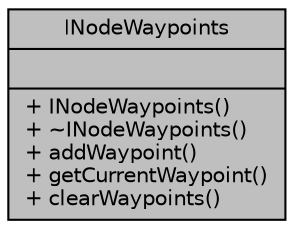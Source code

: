 digraph "INodeWaypoints"
{
 // LATEX_PDF_SIZE
  edge [fontname="Helvetica",fontsize="10",labelfontname="Helvetica",labelfontsize="10"];
  node [fontname="Helvetica",fontsize="10",shape=record];
  Node1 [label="{INodeWaypoints\n||+ INodeWaypoints()\l+ ~INodeWaypoints()\l+ addWaypoint()\l+ getCurrentWaypoint()\l+ clearWaypoints()\l}",height=0.2,width=0.4,color="black", fillcolor="grey75", style="filled", fontcolor="black",tooltip=" "];
}
